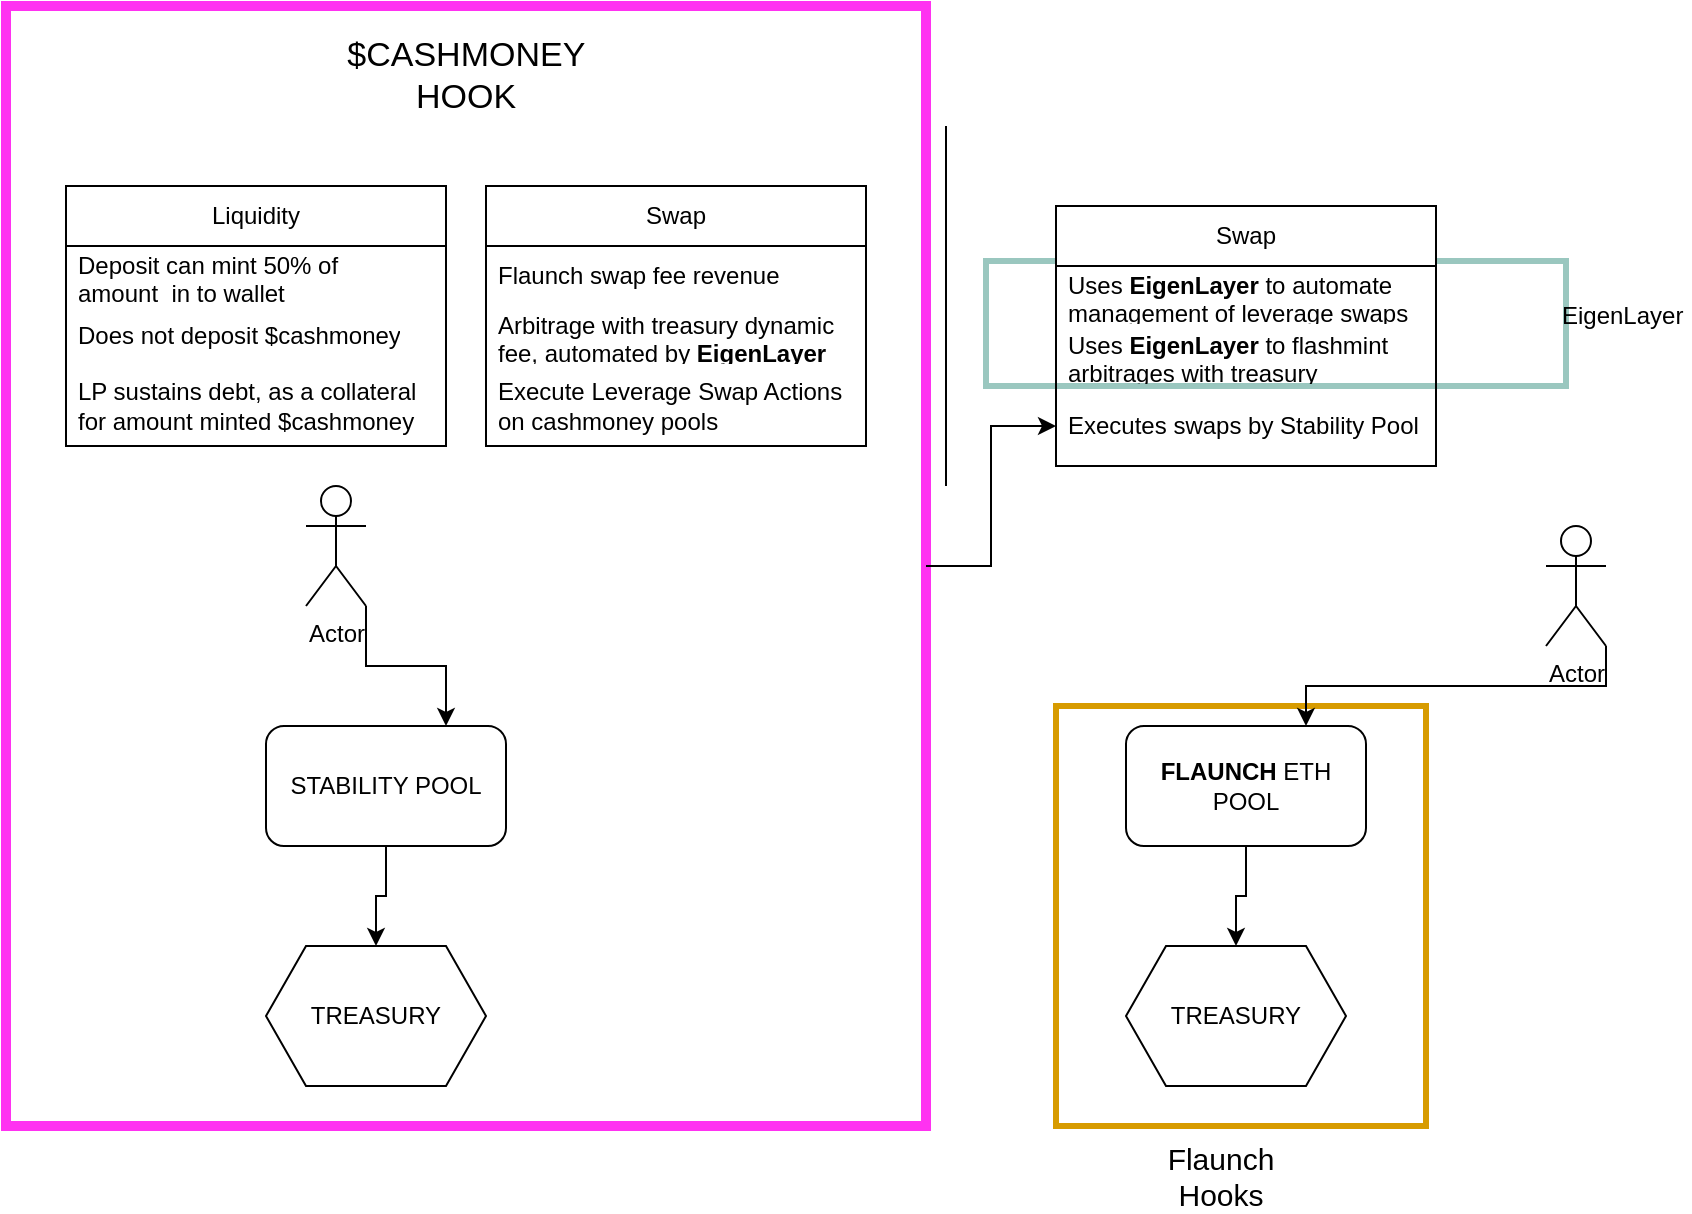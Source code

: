 <mxfile version="26.0.15">
  <diagram name="Página-1" id="1IU401blc4CkbbXpULVT">
    <mxGraphModel dx="954" dy="1658" grid="1" gridSize="10" guides="1" tooltips="1" connect="1" arrows="1" fold="1" page="1" pageScale="1" pageWidth="850" pageHeight="1100" math="0" shadow="0">
      <root>
        <mxCell id="0" />
        <mxCell id="1" parent="0" />
        <mxCell id="cpoF_YOOKNL7qUSwxbyy-42" value="" style="rounded=0;whiteSpace=wrap;html=1;fillColor=none;strokeColor=#d79b00;strokeWidth=3;" vertex="1" parent="1">
          <mxGeometry x="535" y="100" width="185" height="210" as="geometry" />
        </mxCell>
        <mxCell id="cpoF_YOOKNL7qUSwxbyy-44" value="" style="rounded=0;whiteSpace=wrap;html=1;fillColor=none;strokeColor=#9AC7BF;strokeWidth=3;" vertex="1" parent="1">
          <mxGeometry x="500" y="-122.5" width="290" height="62.5" as="geometry" />
        </mxCell>
        <mxCell id="cpoF_YOOKNL7qUSwxbyy-40" value="" style="rounded=0;whiteSpace=wrap;html=1;fillColor=none;strokeColor=#FF32F1;strokeWidth=5;" vertex="1" parent="1">
          <mxGeometry x="10" y="-250" width="460" height="560" as="geometry" />
        </mxCell>
        <mxCell id="cpoF_YOOKNL7qUSwxbyy-6" style="edgeStyle=orthogonalEdgeStyle;rounded=0;orthogonalLoop=1;jettySize=auto;html=1;exitX=0.5;exitY=1;exitDx=0;exitDy=0;entryX=0.5;entryY=0;entryDx=0;entryDy=0;" edge="1" parent="1" source="cpoF_YOOKNL7qUSwxbyy-1" target="cpoF_YOOKNL7qUSwxbyy-4">
          <mxGeometry relative="1" as="geometry" />
        </mxCell>
        <mxCell id="cpoF_YOOKNL7qUSwxbyy-1" value="STABILITY POOL" style="rounded=1;whiteSpace=wrap;html=1;" vertex="1" parent="1">
          <mxGeometry x="140" y="110" width="120" height="60" as="geometry" />
        </mxCell>
        <mxCell id="cpoF_YOOKNL7qUSwxbyy-5" style="edgeStyle=orthogonalEdgeStyle;rounded=0;orthogonalLoop=1;jettySize=auto;html=1;exitX=0.5;exitY=1;exitDx=0;exitDy=0;entryX=0.5;entryY=0;entryDx=0;entryDy=0;" edge="1" parent="1" source="cpoF_YOOKNL7qUSwxbyy-2" target="cpoF_YOOKNL7qUSwxbyy-3">
          <mxGeometry relative="1" as="geometry" />
        </mxCell>
        <mxCell id="cpoF_YOOKNL7qUSwxbyy-2" value="&lt;b&gt;FLAUNCH &lt;/b&gt;ETH POOL" style="rounded=1;whiteSpace=wrap;html=1;" vertex="1" parent="1">
          <mxGeometry x="570" y="110" width="120" height="60" as="geometry" />
        </mxCell>
        <mxCell id="cpoF_YOOKNL7qUSwxbyy-3" value="TREASURY" style="shape=hexagon;perimeter=hexagonPerimeter2;whiteSpace=wrap;html=1;fixedSize=1;" vertex="1" parent="1">
          <mxGeometry x="570" y="220" width="110" height="70" as="geometry" />
        </mxCell>
        <mxCell id="cpoF_YOOKNL7qUSwxbyy-4" value="TREASURY" style="shape=hexagon;perimeter=hexagonPerimeter2;whiteSpace=wrap;html=1;fixedSize=1;" vertex="1" parent="1">
          <mxGeometry x="140" y="220" width="110" height="70" as="geometry" />
        </mxCell>
        <mxCell id="cpoF_YOOKNL7qUSwxbyy-8" style="edgeStyle=orthogonalEdgeStyle;rounded=0;orthogonalLoop=1;jettySize=auto;html=1;exitX=1;exitY=1;exitDx=0;exitDy=0;exitPerimeter=0;entryX=0.75;entryY=0;entryDx=0;entryDy=0;" edge="1" parent="1" source="cpoF_YOOKNL7qUSwxbyy-7" target="cpoF_YOOKNL7qUSwxbyy-1">
          <mxGeometry relative="1" as="geometry" />
        </mxCell>
        <mxCell id="cpoF_YOOKNL7qUSwxbyy-7" value="Actor" style="shape=umlActor;verticalLabelPosition=bottom;verticalAlign=top;html=1;outlineConnect=0;" vertex="1" parent="1">
          <mxGeometry x="160" y="-10" width="30" height="60" as="geometry" />
        </mxCell>
        <mxCell id="cpoF_YOOKNL7qUSwxbyy-10" style="edgeStyle=orthogonalEdgeStyle;rounded=0;orthogonalLoop=1;jettySize=auto;html=1;exitX=1;exitY=1;exitDx=0;exitDy=0;exitPerimeter=0;entryX=0.75;entryY=0;entryDx=0;entryDy=0;" edge="1" parent="1" source="cpoF_YOOKNL7qUSwxbyy-9" target="cpoF_YOOKNL7qUSwxbyy-2">
          <mxGeometry relative="1" as="geometry" />
        </mxCell>
        <mxCell id="cpoF_YOOKNL7qUSwxbyy-9" value="Actor" style="shape=umlActor;verticalLabelPosition=bottom;verticalAlign=top;html=1;outlineConnect=0;" vertex="1" parent="1">
          <mxGeometry x="780" y="10" width="30" height="60" as="geometry" />
        </mxCell>
        <mxCell id="cpoF_YOOKNL7qUSwxbyy-17" value="Liquidity" style="swimlane;fontStyle=0;childLayout=stackLayout;horizontal=1;startSize=30;horizontalStack=0;resizeParent=1;resizeParentMax=0;resizeLast=0;collapsible=1;marginBottom=0;whiteSpace=wrap;html=1;" vertex="1" parent="1">
          <mxGeometry x="40" y="-160" width="190" height="130" as="geometry" />
        </mxCell>
        <mxCell id="cpoF_YOOKNL7qUSwxbyy-18" value="Deposit can mint 50% of amount_in to wallet" style="text;strokeColor=none;fillColor=none;align=left;verticalAlign=middle;spacingLeft=4;spacingRight=4;overflow=hidden;points=[[0,0.5],[1,0.5]];portConstraint=eastwest;rotatable=0;whiteSpace=wrap;html=1;" vertex="1" parent="cpoF_YOOKNL7qUSwxbyy-17">
          <mxGeometry y="30" width="190" height="30" as="geometry" />
        </mxCell>
        <mxCell id="cpoF_YOOKNL7qUSwxbyy-19" value="Does not deposit $cashmoney" style="text;strokeColor=none;fillColor=none;align=left;verticalAlign=middle;spacingLeft=4;spacingRight=4;overflow=hidden;points=[[0,0.5],[1,0.5]];portConstraint=eastwest;rotatable=0;whiteSpace=wrap;html=1;" vertex="1" parent="cpoF_YOOKNL7qUSwxbyy-17">
          <mxGeometry y="60" width="190" height="30" as="geometry" />
        </mxCell>
        <mxCell id="cpoF_YOOKNL7qUSwxbyy-20" value="LP sustains debt, as a collateral for amount minted $cashmoney&amp;nbsp;" style="text;strokeColor=none;fillColor=none;align=left;verticalAlign=middle;spacingLeft=4;spacingRight=4;overflow=hidden;points=[[0,0.5],[1,0.5]];portConstraint=eastwest;rotatable=0;whiteSpace=wrap;html=1;" vertex="1" parent="cpoF_YOOKNL7qUSwxbyy-17">
          <mxGeometry y="90" width="190" height="40" as="geometry" />
        </mxCell>
        <mxCell id="cpoF_YOOKNL7qUSwxbyy-21" value="Swap" style="swimlane;fontStyle=0;childLayout=stackLayout;horizontal=1;startSize=30;horizontalStack=0;resizeParent=1;resizeParentMax=0;resizeLast=0;collapsible=1;marginBottom=0;whiteSpace=wrap;html=1;" vertex="1" parent="1">
          <mxGeometry x="250" y="-160" width="190" height="130" as="geometry" />
        </mxCell>
        <mxCell id="cpoF_YOOKNL7qUSwxbyy-22" value="Flaunch swap fee revenue" style="text;strokeColor=none;fillColor=none;align=left;verticalAlign=middle;spacingLeft=4;spacingRight=4;overflow=hidden;points=[[0,0.5],[1,0.5]];portConstraint=eastwest;rotatable=0;whiteSpace=wrap;html=1;" vertex="1" parent="cpoF_YOOKNL7qUSwxbyy-21">
          <mxGeometry y="30" width="190" height="30" as="geometry" />
        </mxCell>
        <mxCell id="cpoF_YOOKNL7qUSwxbyy-23" value="Arbitrage with treasury dynamic fee, automated by &lt;b&gt;EigenLayer&lt;/b&gt;" style="text;strokeColor=none;fillColor=none;align=left;verticalAlign=middle;spacingLeft=4;spacingRight=4;overflow=hidden;points=[[0,0.5],[1,0.5]];portConstraint=eastwest;rotatable=0;whiteSpace=wrap;html=1;" vertex="1" parent="cpoF_YOOKNL7qUSwxbyy-21">
          <mxGeometry y="60" width="190" height="30" as="geometry" />
        </mxCell>
        <mxCell id="cpoF_YOOKNL7qUSwxbyy-24" value="Execute Leverage Swap Actions on cashmoney pools" style="text;strokeColor=none;fillColor=none;align=left;verticalAlign=middle;spacingLeft=4;spacingRight=4;overflow=hidden;points=[[0,0.5],[1,0.5]];portConstraint=eastwest;rotatable=0;whiteSpace=wrap;html=1;" vertex="1" parent="cpoF_YOOKNL7qUSwxbyy-21">
          <mxGeometry y="90" width="190" height="40" as="geometry" />
        </mxCell>
        <mxCell id="cpoF_YOOKNL7qUSwxbyy-29" value="" style="endArrow=none;html=1;rounded=0;" edge="1" parent="1">
          <mxGeometry width="50" height="50" relative="1" as="geometry">
            <mxPoint x="480" y="-10" as="sourcePoint" />
            <mxPoint x="480" y="-190" as="targetPoint" />
          </mxGeometry>
        </mxCell>
        <mxCell id="cpoF_YOOKNL7qUSwxbyy-35" value="Swap" style="swimlane;fontStyle=0;childLayout=stackLayout;horizontal=1;startSize=30;horizontalStack=0;resizeParent=1;resizeParentMax=0;resizeLast=0;collapsible=1;marginBottom=0;whiteSpace=wrap;html=1;" vertex="1" parent="1">
          <mxGeometry x="535" y="-150" width="190" height="130" as="geometry" />
        </mxCell>
        <mxCell id="cpoF_YOOKNL7qUSwxbyy-36" value="Uses &lt;b&gt;EigenLayer&lt;/b&gt; to automate management of leverage swaps" style="text;strokeColor=none;fillColor=none;align=left;verticalAlign=middle;spacingLeft=4;spacingRight=4;overflow=hidden;points=[[0,0.5],[1,0.5]];portConstraint=eastwest;rotatable=0;whiteSpace=wrap;html=1;" vertex="1" parent="cpoF_YOOKNL7qUSwxbyy-35">
          <mxGeometry y="30" width="190" height="30" as="geometry" />
        </mxCell>
        <mxCell id="cpoF_YOOKNL7qUSwxbyy-37" value="Uses &lt;b&gt;EigenLayer &lt;/b&gt;to flashmint arbitrages with treasury&amp;nbsp;&lt;b&gt;&amp;nbsp;&lt;/b&gt;&lt;span style=&quot;color: rgba(0, 0, 0, 0); font-family: monospace; font-size: 0px; text-wrap-mode: nowrap;&quot;&gt;%3CmxGraphModel%3E%3Croot%3E%3CmxCell%20id%3D%220%22%2F%3E%3CmxCell%20id%3D%221%22%20parent%3D%220%22%2F%3E%3CmxCell%20id%3D%222%22%20value%3D%22Swap%22%20style%3D%22swimlane%3BfontStyle%3D0%3BchildLayout%3DstackLayout%3Bhorizontal%3D1%3BstartSize%3D30%3BhorizontalStack%3D0%3BresizeParent%3D1%3BresizeParentMax%3D0%3BresizeLast%3D0%3Bcollapsible%3D1%3BmarginBottom%3D0%3BwhiteSpace%3Dwrap%3Bhtml%3D1%3B%22%20vertex%3D%221%22%20parent%3D%221%22%3E%3CmxGeometry%20x%3D%22250%22%20y%3D%22-160%22%20width%3D%22190%22%20height%3D%22130%22%20as%3D%22geometry%22%2F%3E%3C%2FmxCell%3E%3CmxCell%20id%3D%223%22%20value%3D%22Flaunch%20swap%20fee%20revenue%22%20style%3D%22text%3BstrokeColor%3Dnone%3BfillColor%3Dnone%3Balign%3Dleft%3BverticalAlign%3Dmiddle%3BspacingLeft%3D4%3BspacingRight%3D4%3Boverflow%3Dhidden%3Bpoints%3D%5B%5B0%2C0.5%5D%2C%5B1%2C0.5%5D%5D%3BportConstraint%3Deastwest%3Brotatable%3D0%3BwhiteSpace%3Dwrap%3Bhtml%3D1%3B%22%20vertex%3D%221%22%20parent%3D%222%22%3E%3CmxGeometry%20y%3D%2230%22%20width%3D%22190%22%20height%3D%2230%22%20as%3D%22geometry%22%2F%3E%3C%2FmxCell%3E%3CmxCell%20id%3D%224%22%20value%3D%22Arbitrage%20with%20treasury%20dynamic%20fee%22%20style%3D%22text%3BstrokeColor%3Dnone%3BfillColor%3Dnone%3Balign%3Dleft%3BverticalAlign%3Dmiddle%3BspacingLeft%3D4%3BspacingRight%3D4%3Boverflow%3Dhidden%3Bpoints%3D%5B%5B0%2C0.5%5D%2C%5B1%2C0.5%5D%5D%3BportConstraint%3Deastwest%3Brotatable%3D0%3BwhiteSpace%3Dwrap%3Bhtml%3D1%3B%22%20vertex%3D%221%22%20parent%3D%222%22%3E%3CmxGeometry%20y%3D%2260%22%20width%3D%22190%22%20height%3D%2230%22%20as%3D%22geometry%22%2F%3E%3C%2FmxCell%3E%3CmxCell%20id%3D%225%22%20value%3D%22Execute%20Leverage%20Swap%20Actions%20on%20cashmoney%20pools%22%20style%3D%22text%3BstrokeColor%3Dnone%3BfillColor%3Dnone%3Balign%3Dleft%3BverticalAlign%3Dmiddle%3BspacingLeft%3D4%3BspacingRight%3D4%3Boverflow%3Dhidden%3Bpoints%3D%5B%5B0%2C0.5%5D%2C%5B1%2C0.5%5D%5D%3BportConstraint%3Deastwest%3Brotatable%3D0%3BwhiteSpace%3Dwrap%3Bhtml%3D1%3B%22%20vertex%3D%221%22%20parent%3D%222%22%3E%3CmxGeometry%20y%3D%2290%22%20width%3D%22190%22%20height%3D%2240%22%20as%3D%22geometry%22%2F%3E%3C%2FmxCell%3E%3C%2Froot%3E%3C%2FmxGraphModel%arrrr&lt;/span&gt;" style="text;strokeColor=none;fillColor=none;align=left;verticalAlign=middle;spacingLeft=4;spacingRight=4;overflow=hidden;points=[[0,0.5],[1,0.5]];portConstraint=eastwest;rotatable=0;whiteSpace=wrap;html=1;" vertex="1" parent="cpoF_YOOKNL7qUSwxbyy-35">
          <mxGeometry y="60" width="190" height="30" as="geometry" />
        </mxCell>
        <mxCell id="cpoF_YOOKNL7qUSwxbyy-38" value="Executes swaps by Stability Pool" style="text;strokeColor=none;fillColor=none;align=left;verticalAlign=middle;spacingLeft=4;spacingRight=4;overflow=hidden;points=[[0,0.5],[1,0.5]];portConstraint=eastwest;rotatable=0;whiteSpace=wrap;html=1;" vertex="1" parent="cpoF_YOOKNL7qUSwxbyy-35">
          <mxGeometry y="90" width="190" height="40" as="geometry" />
        </mxCell>
        <mxCell id="cpoF_YOOKNL7qUSwxbyy-46" style="edgeStyle=orthogonalEdgeStyle;rounded=0;orthogonalLoop=1;jettySize=auto;html=1;exitX=1;exitY=0.5;exitDx=0;exitDy=0;entryX=0;entryY=0.5;entryDx=0;entryDy=0;" edge="1" parent="1" source="cpoF_YOOKNL7qUSwxbyy-40" target="cpoF_YOOKNL7qUSwxbyy-38">
          <mxGeometry relative="1" as="geometry" />
        </mxCell>
        <mxCell id="cpoF_YOOKNL7qUSwxbyy-41" value="$CASHMONEY HOOK" style="text;html=1;align=center;verticalAlign=middle;whiteSpace=wrap;rounded=0;fontSize=17;" vertex="1" parent="1">
          <mxGeometry x="210" y="-230" width="60" height="30" as="geometry" />
        </mxCell>
        <mxCell id="cpoF_YOOKNL7qUSwxbyy-43" value="Flaunch Hooks" style="text;html=1;align=center;verticalAlign=middle;whiteSpace=wrap;rounded=0;fontSize=15;" vertex="1" parent="1">
          <mxGeometry x="580" y="320" width="75" height="30" as="geometry" />
        </mxCell>
        <mxCell id="cpoF_YOOKNL7qUSwxbyy-45" value="EigenLayer&amp;nbsp;" style="text;html=1;align=center;verticalAlign=middle;whiteSpace=wrap;rounded=0;" vertex="1" parent="1">
          <mxGeometry x="790" y="-110" width="60" height="30" as="geometry" />
        </mxCell>
      </root>
    </mxGraphModel>
  </diagram>
</mxfile>
